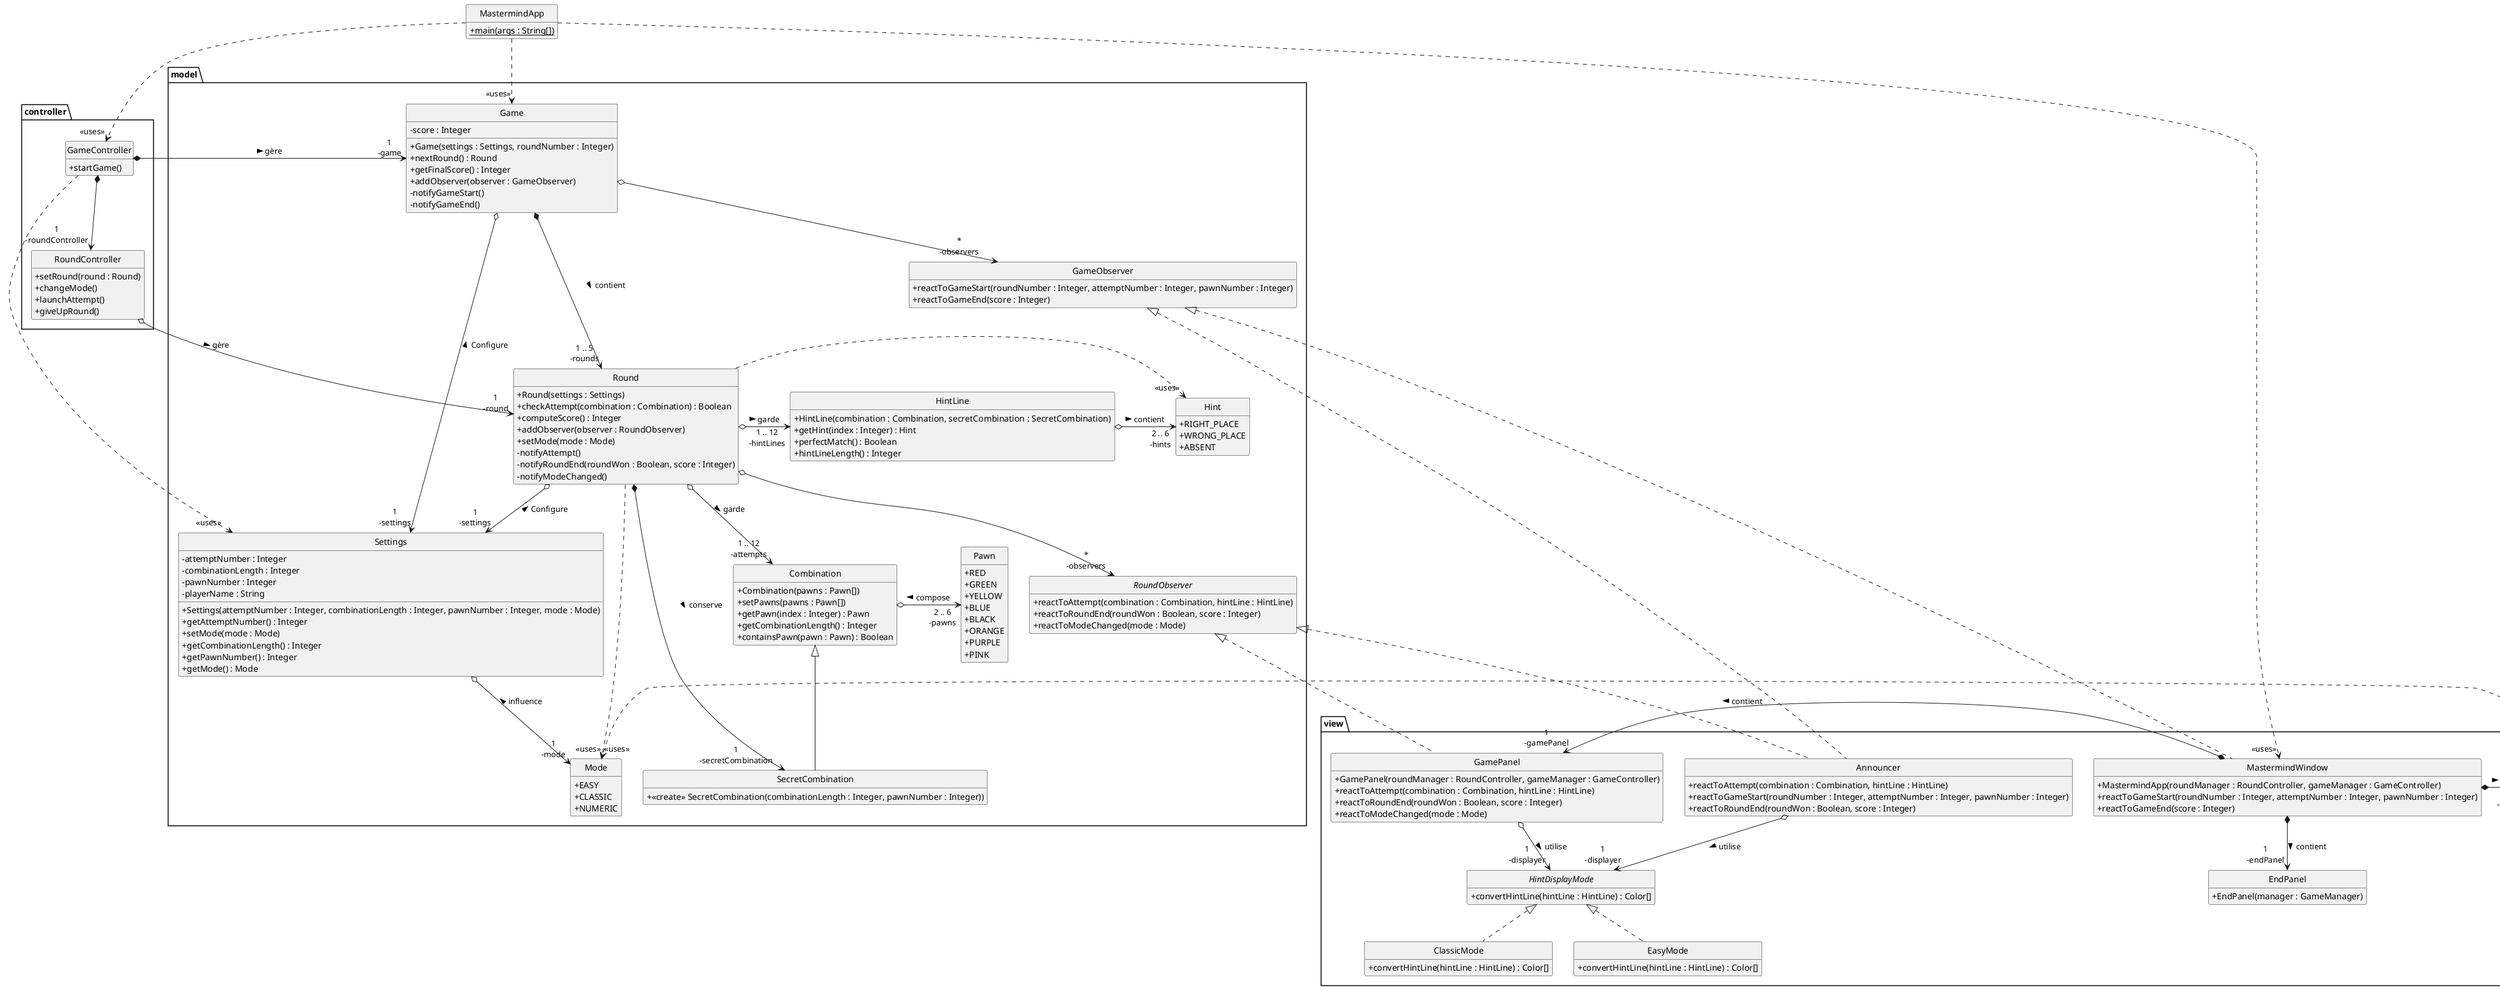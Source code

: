@startuml
skinparam style strictuml
skinparam classAttributeIconSize 0
hide enum methods
hide empty members

interface view.HintDisplayMode {
    + convertHintLine(hintLine : HintLine) : Color[]
}

class view.ClassicMode implements view.HintDisplayMode {
    + convertHintLine(hintLine : HintLine) : Color[]
}

class view.EasyMode implements view.HintDisplayMode {
    + convertHintLine(hintLine : HintLine) : Color[]
}

enum model.Mode {
    + EASY
    + CLASSIC
    + NUMERIC
}

class controller.GameController {
    + startGame()
}

class controller.RoundController {
    + setRound(round : Round)
    + changeMode()
    + launchAttempt()
    + giveUpRound()
}

class view.GamePanel implements model.RoundObserver{
    + GamePanel(roundManager : RoundController, gameManager : GameController)
    + reactToAttempt(combination : Combination, hintLine : HintLine)
    + reactToRoundEnd(roundWon : Boolean, score : Integer)
    + reactToModeChanged(mode : Mode)
}

class view.StartPanel {
    + StartPanel(manager : GameManager)
}

class view.EndPanel {
    + EndPanel(manager : GameManager)
}

interface model.RoundObserver {
    + reactToAttempt(combination : Combination, hintLine : HintLine)
    + reactToRoundEnd(roundWon : Boolean, score : Integer)
    + reactToModeChanged(mode : Mode)
}

enum model.Pawn {
    + RED
    + GREEN
    + YELLOW
    + BLUE
    + BLACK
    + ORANGE
    + PURPLE
    + PINK
}

class model.Round {
    + Round(settings : Settings)
    + checkAttempt(combination : Combination) : Boolean
    + computeScore() : Integer
    + addObserver(observer : RoundObserver)
    + setMode(mode : Mode)
    - notifyAttempt()
    - notifyRoundEnd(roundWon : Boolean, score : Integer)
    - notifyModeChanged()
}

class model.Settings {
    + Settings(attemptNumber : Integer, combinationLength : Integer, pawnNumber : Integer, mode : Mode)
    - attemptNumber : Integer
    - combinationLength : Integer
    - pawnNumber : Integer
    - playerName : String
    + getAttemptNumber() : Integer
    + setMode(mode : Mode)
    + getCombinationLength() : Integer
    + getPawnNumber() : Integer
    + getMode() : Mode
}

class model.SecretCombination extends model.Combination{
    + <<create>> SecretCombination(combinationLength : Integer, pawnNumber : Integer))
}

class model.Combination {
    + Combination(pawns : Pawn[])
    + setPawns(pawns : Pawn[])
    + getPawn(index : Integer) : Pawn
    + getCombinationLength() : Integer
    + containsPawn(pawn : Pawn) : Boolean
}

class model.HintLine {
    + HintLine(combination : Combination, secretCombination : SecretCombination)
    + getHint(index : Integer) : Hint
    + perfectMatch() : Boolean
    + hintLineLength() : Integer
}

class model.Game {
    - score : Integer
    + Game(settings : Settings, roundNumber : Integer)
    + nextRound() : Round
    + getFinalScore() : Integer
    + addObserver(observer : GameObserver)
    - notifyGameStart()
    - notifyGameEnd()
}

enum model.Hint {
    + RIGHT_PLACE
    + WRONG_PLACE
    + ABSENT
}

class view.Announcer implements model.RoundObserver, model.GameObserver{
    + reactToAttempt(combination : Combination, hintLine : HintLine)
    + reactToGameStart(roundNumber : Integer, attemptNumber : Integer, pawnNumber : Integer)
    + reactToRoundEnd(roundWon : Boolean, score : Integer)
}

class model.GameObserver {
    + reactToGameStart(roundNumber : Integer, attemptNumber : Integer, pawnNumber : Integer)
    + reactToGameEnd(score : Integer)
}

class view.MastermindWindow implements model.GameObserver {
    + MastermindApp(roundManager : RoundController, gameManager : GameController)
    + reactToGameStart(roundNumber : Integer, attemptNumber : Integer, pawnNumber : Integer)
    + reactToGameEnd(score : Integer)
}

class MastermindApp {
    + {static} main(args : String[])
}

model.Game o--> "1\n-settings" model.Settings : Configure <
model.Game *---> "1 .. 5\n-rounds" model.Round : contient >
model.Game o--> "*\n-observers" model.GameObserver
model.Round o--> "1\n-settings" model.Settings : Configure <
model.Round *--> "1\n-secretCombination" model.SecretCombination : conserve >
model.Round o--> "1 .. 12\n-attempts" model.Combination : garde >
model.Round o-> "1 .. 12\n-hintLines" model.HintLine : > garde
model.Round .> "<<uses>>" model.Hint
model.Round ..> "<<uses>>" model.Mode
model.Round o--> "*\n-observers" model.RoundObserver
model.Settings o--> "1\n-mode" model.Mode : influence <
model.HintLine o-> "2 .. 6\n-hints" model.Hint : contient >
model.Combination o-> "2 .. 6\n-pawns" model.Pawn : compose <

controller.GameController ..> "<<uses>>" model.Settings
controller.GameController *--> "1\n-roundController" controller.RoundController
controller.GameController *-> "1\n-game" model.Game : gère >
controller.RoundController o-> "1\n-round" model.Round : gère >

view.GamePanel o--> "1\n-displayer" view.HintDisplayMode : utilise >
view.Announcer o--> "1\n-displayer" view.HintDisplayMode : utilise >
view.MastermindWindow *-> "1\n-gamePanel" view.GamePanel : contient >
view.MastermindWindow *-> "1\n-startPanel" view.StartPanel : contient >
view.MastermindWindow *--> "1\n-endPanel" view.EndPanel : contient >
view.StartPanel ..> "<<uses>>" model.Mode

MastermindApp  ..> "<<uses>>" view.MastermindWindow
MastermindApp ..> "<<uses>>" model.Game
MastermindApp ..> "<<uses>>" controller.GameController 

@enduml